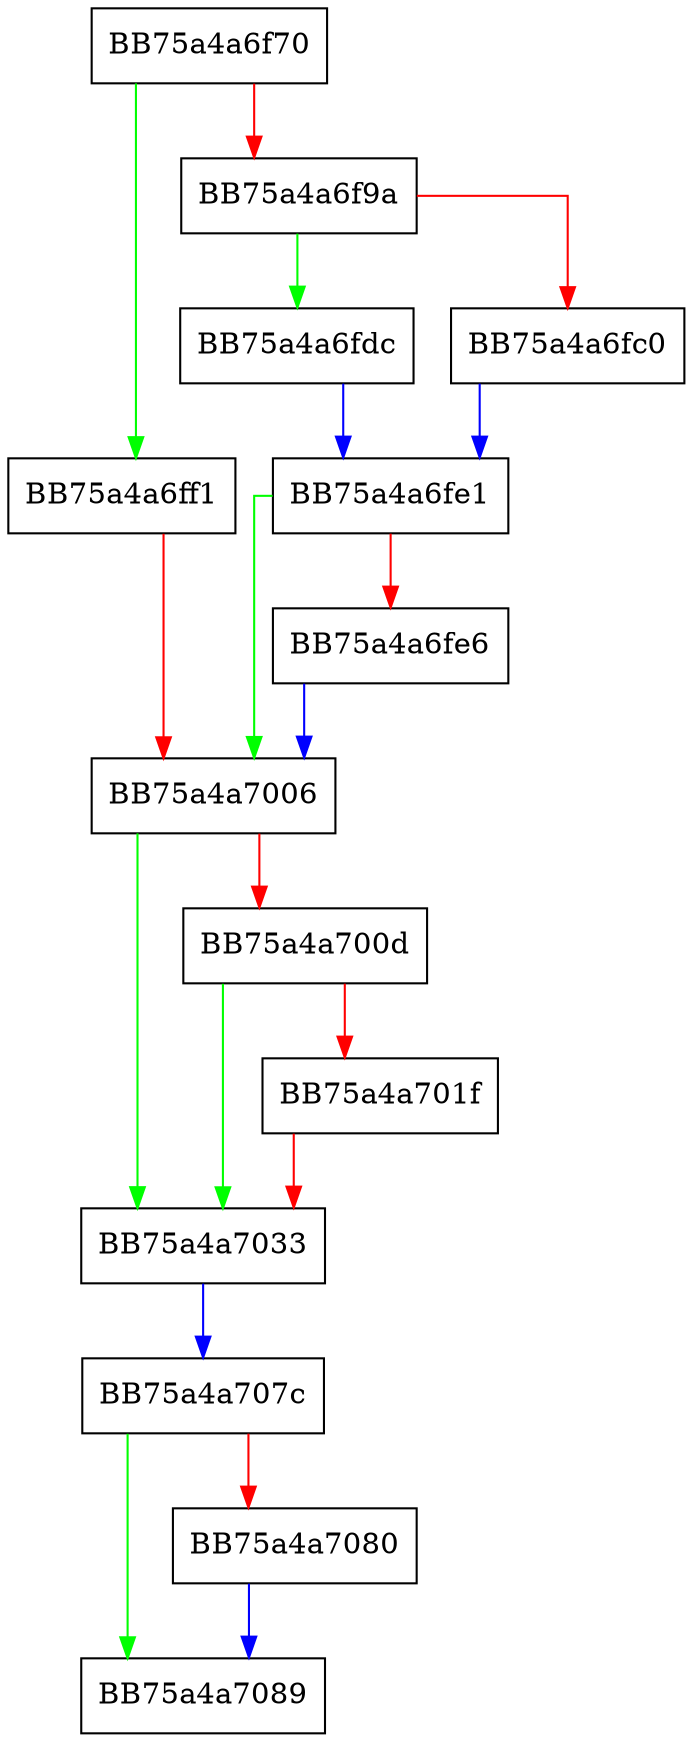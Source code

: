 digraph GetProcessIntegrity {
  node [shape="box"];
  graph [splines=ortho];
  BB75a4a6f70 -> BB75a4a6ff1 [color="green"];
  BB75a4a6f70 -> BB75a4a6f9a [color="red"];
  BB75a4a6f9a -> BB75a4a6fdc [color="green"];
  BB75a4a6f9a -> BB75a4a6fc0 [color="red"];
  BB75a4a6fc0 -> BB75a4a6fe1 [color="blue"];
  BB75a4a6fdc -> BB75a4a6fe1 [color="blue"];
  BB75a4a6fe1 -> BB75a4a7006 [color="green"];
  BB75a4a6fe1 -> BB75a4a6fe6 [color="red"];
  BB75a4a6fe6 -> BB75a4a7006 [color="blue"];
  BB75a4a6ff1 -> BB75a4a7006 [color="red"];
  BB75a4a7006 -> BB75a4a7033 [color="green"];
  BB75a4a7006 -> BB75a4a700d [color="red"];
  BB75a4a700d -> BB75a4a7033 [color="green"];
  BB75a4a700d -> BB75a4a701f [color="red"];
  BB75a4a701f -> BB75a4a7033 [color="red"];
  BB75a4a7033 -> BB75a4a707c [color="blue"];
  BB75a4a707c -> BB75a4a7089 [color="green"];
  BB75a4a707c -> BB75a4a7080 [color="red"];
  BB75a4a7080 -> BB75a4a7089 [color="blue"];
}